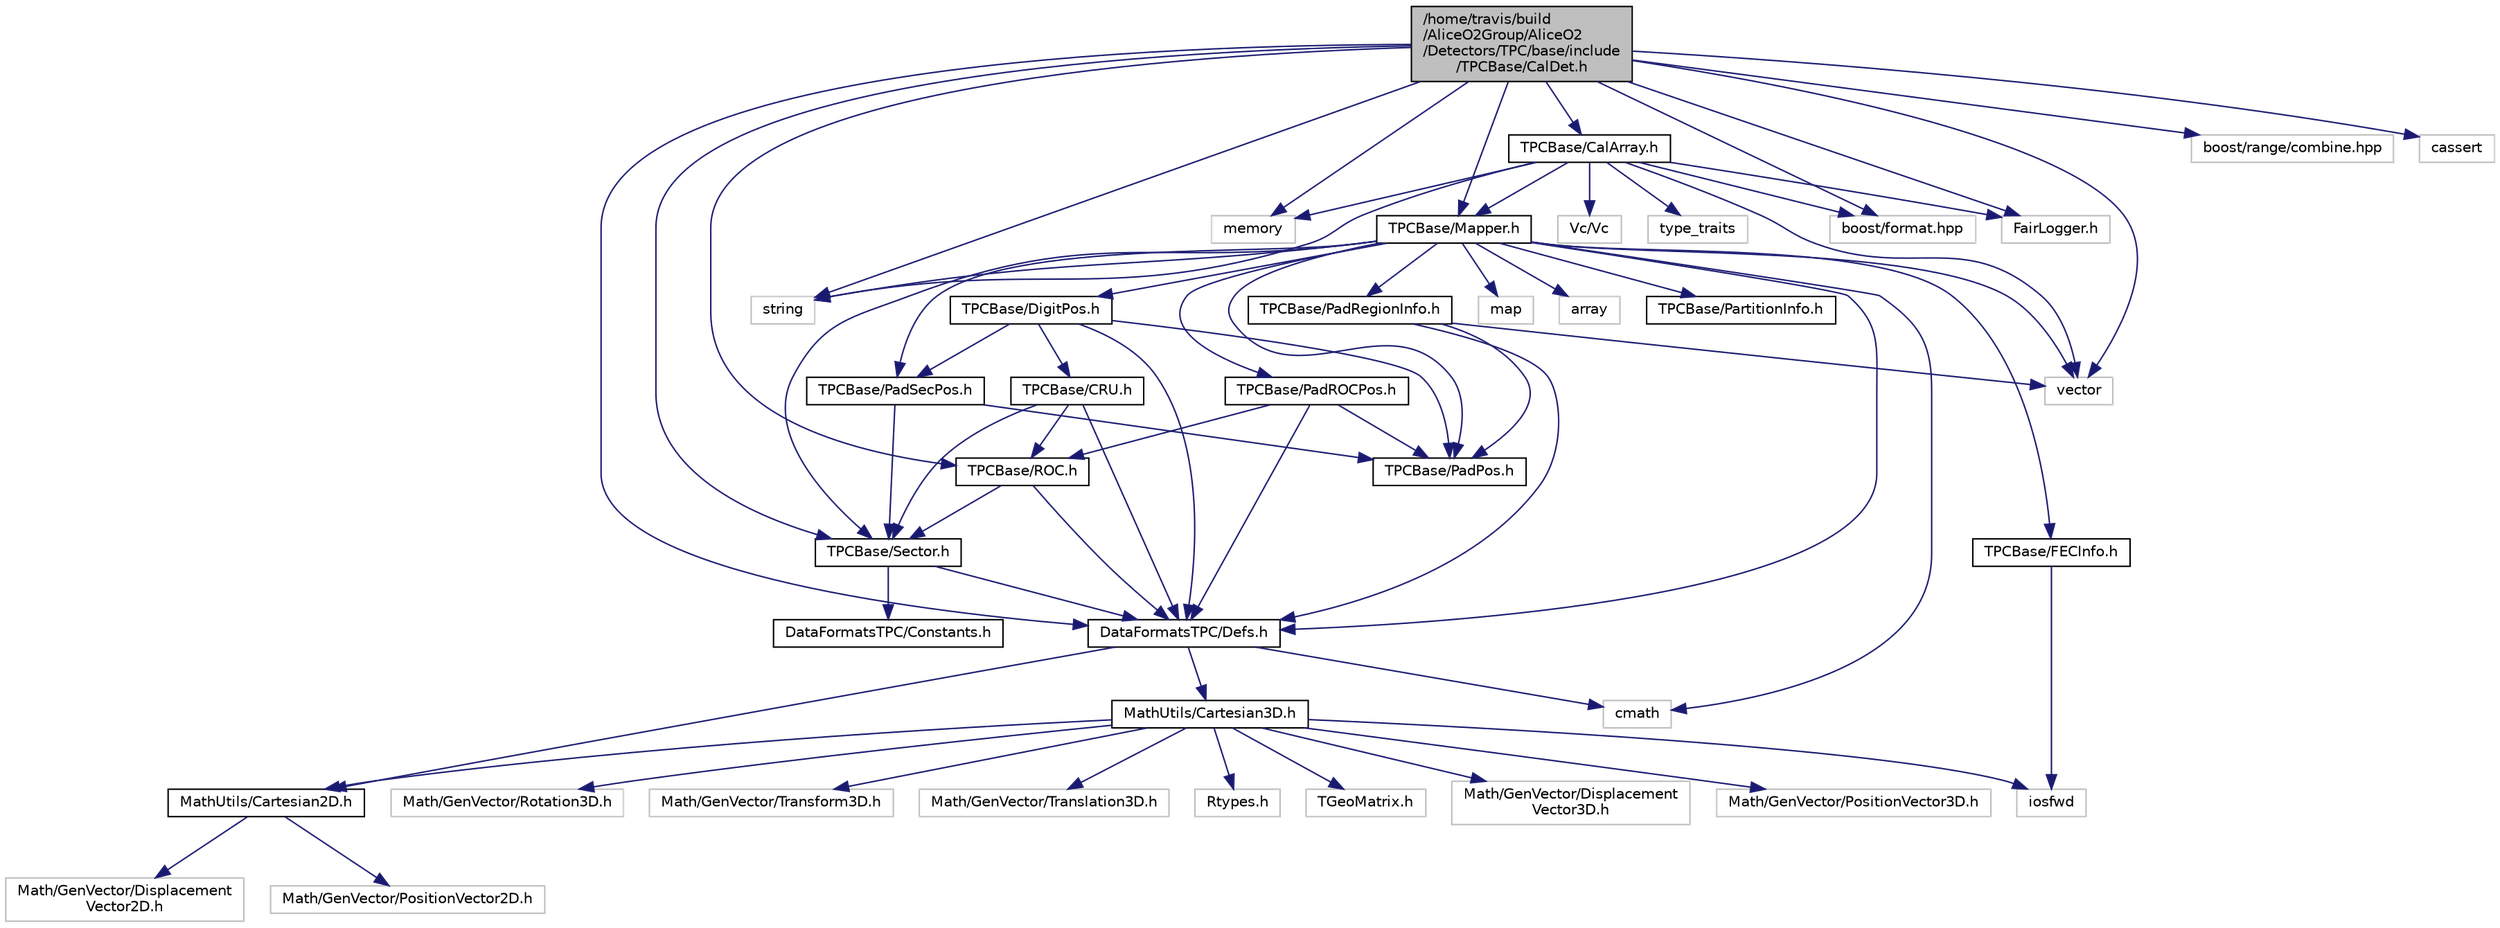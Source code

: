 digraph "/home/travis/build/AliceO2Group/AliceO2/Detectors/TPC/base/include/TPCBase/CalDet.h"
{
 // INTERACTIVE_SVG=YES
  bgcolor="transparent";
  edge [fontname="Helvetica",fontsize="10",labelfontname="Helvetica",labelfontsize="10"];
  node [fontname="Helvetica",fontsize="10",shape=record];
  Node1 [label="/home/travis/build\l/AliceO2Group/AliceO2\l/Detectors/TPC/base/include\l/TPCBase/CalDet.h",height=0.2,width=0.4,color="black", fillcolor="grey75", style="filled" fontcolor="black"];
  Node1 -> Node2 [color="midnightblue",fontsize="10",style="solid",fontname="Helvetica"];
  Node2 [label="memory",height=0.2,width=0.4,color="grey75"];
  Node1 -> Node3 [color="midnightblue",fontsize="10",style="solid",fontname="Helvetica"];
  Node3 [label="vector",height=0.2,width=0.4,color="grey75"];
  Node1 -> Node4 [color="midnightblue",fontsize="10",style="solid",fontname="Helvetica"];
  Node4 [label="string",height=0.2,width=0.4,color="grey75"];
  Node1 -> Node5 [color="midnightblue",fontsize="10",style="solid",fontname="Helvetica"];
  Node5 [label="boost/format.hpp",height=0.2,width=0.4,color="grey75"];
  Node1 -> Node6 [color="midnightblue",fontsize="10",style="solid",fontname="Helvetica"];
  Node6 [label="boost/range/combine.hpp",height=0.2,width=0.4,color="grey75"];
  Node1 -> Node7 [color="midnightblue",fontsize="10",style="solid",fontname="Helvetica"];
  Node7 [label="cassert",height=0.2,width=0.4,color="grey75"];
  Node1 -> Node8 [color="midnightblue",fontsize="10",style="solid",fontname="Helvetica"];
  Node8 [label="FairLogger.h",height=0.2,width=0.4,color="grey75"];
  Node1 -> Node9 [color="midnightblue",fontsize="10",style="solid",fontname="Helvetica"];
  Node9 [label="DataFormatsTPC/Defs.h",height=0.2,width=0.4,color="black",URL="$d1/d73/Defs_8h.html",tooltip="Common definitions for 2D coordinates. "];
  Node9 -> Node10 [color="midnightblue",fontsize="10",style="solid",fontname="Helvetica"];
  Node10 [label="cmath",height=0.2,width=0.4,color="grey75"];
  Node9 -> Node11 [color="midnightblue",fontsize="10",style="solid",fontname="Helvetica"];
  Node11 [label="MathUtils/Cartesian2D.h",height=0.2,width=0.4,color="black",URL="$d2/dd0/Cartesian2D_8h.html"];
  Node11 -> Node12 [color="midnightblue",fontsize="10",style="solid",fontname="Helvetica"];
  Node12 [label="Math/GenVector/Displacement\lVector2D.h",height=0.2,width=0.4,color="grey75"];
  Node11 -> Node13 [color="midnightblue",fontsize="10",style="solid",fontname="Helvetica"];
  Node13 [label="Math/GenVector/PositionVector2D.h",height=0.2,width=0.4,color="grey75"];
  Node9 -> Node14 [color="midnightblue",fontsize="10",style="solid",fontname="Helvetica"];
  Node14 [label="MathUtils/Cartesian3D.h",height=0.2,width=0.4,color="black",URL="$dd/d76/Cartesian3D_8h.html"];
  Node14 -> Node15 [color="midnightblue",fontsize="10",style="solid",fontname="Helvetica"];
  Node15 [label="Math/GenVector/Displacement\lVector3D.h",height=0.2,width=0.4,color="grey75"];
  Node14 -> Node16 [color="midnightblue",fontsize="10",style="solid",fontname="Helvetica"];
  Node16 [label="Math/GenVector/PositionVector3D.h",height=0.2,width=0.4,color="grey75"];
  Node14 -> Node17 [color="midnightblue",fontsize="10",style="solid",fontname="Helvetica"];
  Node17 [label="Math/GenVector/Rotation3D.h",height=0.2,width=0.4,color="grey75"];
  Node14 -> Node18 [color="midnightblue",fontsize="10",style="solid",fontname="Helvetica"];
  Node18 [label="Math/GenVector/Transform3D.h",height=0.2,width=0.4,color="grey75"];
  Node14 -> Node19 [color="midnightblue",fontsize="10",style="solid",fontname="Helvetica"];
  Node19 [label="Math/GenVector/Translation3D.h",height=0.2,width=0.4,color="grey75"];
  Node14 -> Node20 [color="midnightblue",fontsize="10",style="solid",fontname="Helvetica"];
  Node20 [label="Rtypes.h",height=0.2,width=0.4,color="grey75"];
  Node14 -> Node21 [color="midnightblue",fontsize="10",style="solid",fontname="Helvetica"];
  Node21 [label="TGeoMatrix.h",height=0.2,width=0.4,color="grey75"];
  Node14 -> Node22 [color="midnightblue",fontsize="10",style="solid",fontname="Helvetica"];
  Node22 [label="iosfwd",height=0.2,width=0.4,color="grey75"];
  Node14 -> Node11 [color="midnightblue",fontsize="10",style="solid",fontname="Helvetica"];
  Node1 -> Node23 [color="midnightblue",fontsize="10",style="solid",fontname="Helvetica"];
  Node23 [label="TPCBase/Mapper.h",height=0.2,width=0.4,color="black",URL="$d7/d2c/Mapper_8h.html"];
  Node23 -> Node24 [color="midnightblue",fontsize="10",style="solid",fontname="Helvetica"];
  Node24 [label="map",height=0.2,width=0.4,color="grey75"];
  Node23 -> Node3 [color="midnightblue",fontsize="10",style="solid",fontname="Helvetica"];
  Node23 -> Node25 [color="midnightblue",fontsize="10",style="solid",fontname="Helvetica"];
  Node25 [label="array",height=0.2,width=0.4,color="grey75"];
  Node23 -> Node4 [color="midnightblue",fontsize="10",style="solid",fontname="Helvetica"];
  Node23 -> Node10 [color="midnightblue",fontsize="10",style="solid",fontname="Helvetica"];
  Node23 -> Node9 [color="midnightblue",fontsize="10",style="solid",fontname="Helvetica"];
  Node23 -> Node26 [color="midnightblue",fontsize="10",style="solid",fontname="Helvetica"];
  Node26 [label="TPCBase/PadPos.h",height=0.2,width=0.4,color="black",URL="$de/d41/PadPos_8h.html"];
  Node23 -> Node27 [color="midnightblue",fontsize="10",style="solid",fontname="Helvetica"];
  Node27 [label="TPCBase/PadSecPos.h",height=0.2,width=0.4,color="black",URL="$dd/d0b/PadSecPos_8h.html"];
  Node27 -> Node28 [color="midnightblue",fontsize="10",style="solid",fontname="Helvetica"];
  Node28 [label="TPCBase/Sector.h",height=0.2,width=0.4,color="black",URL="$d3/dd6/Sector_8h.html"];
  Node28 -> Node29 [color="midnightblue",fontsize="10",style="solid",fontname="Helvetica"];
  Node29 [label="DataFormatsTPC/Constants.h",height=0.2,width=0.4,color="black",URL="$d0/dda/DataFormats_2Detectors_2TPC_2include_2DataFormatsTPC_2Constants_8h.html"];
  Node28 -> Node9 [color="midnightblue",fontsize="10",style="solid",fontname="Helvetica"];
  Node27 -> Node26 [color="midnightblue",fontsize="10",style="solid",fontname="Helvetica"];
  Node23 -> Node30 [color="midnightblue",fontsize="10",style="solid",fontname="Helvetica"];
  Node30 [label="TPCBase/PadROCPos.h",height=0.2,width=0.4,color="black",URL="$da/d61/PadROCPos_8h.html"];
  Node30 -> Node9 [color="midnightblue",fontsize="10",style="solid",fontname="Helvetica"];
  Node30 -> Node31 [color="midnightblue",fontsize="10",style="solid",fontname="Helvetica"];
  Node31 [label="TPCBase/ROC.h",height=0.2,width=0.4,color="black",URL="$dc/d14/ROC_8h.html"];
  Node31 -> Node9 [color="midnightblue",fontsize="10",style="solid",fontname="Helvetica"];
  Node31 -> Node28 [color="midnightblue",fontsize="10",style="solid",fontname="Helvetica"];
  Node30 -> Node26 [color="midnightblue",fontsize="10",style="solid",fontname="Helvetica"];
  Node23 -> Node32 [color="midnightblue",fontsize="10",style="solid",fontname="Helvetica"];
  Node32 [label="TPCBase/DigitPos.h",height=0.2,width=0.4,color="black",URL="$d3/d54/DigitPos_8h.html"];
  Node32 -> Node9 [color="midnightblue",fontsize="10",style="solid",fontname="Helvetica"];
  Node32 -> Node33 [color="midnightblue",fontsize="10",style="solid",fontname="Helvetica"];
  Node33 [label="TPCBase/CRU.h",height=0.2,width=0.4,color="black",URL="$df/d26/CRU_8h.html"];
  Node33 -> Node9 [color="midnightblue",fontsize="10",style="solid",fontname="Helvetica"];
  Node33 -> Node28 [color="midnightblue",fontsize="10",style="solid",fontname="Helvetica"];
  Node33 -> Node31 [color="midnightblue",fontsize="10",style="solid",fontname="Helvetica"];
  Node32 -> Node26 [color="midnightblue",fontsize="10",style="solid",fontname="Helvetica"];
  Node32 -> Node27 [color="midnightblue",fontsize="10",style="solid",fontname="Helvetica"];
  Node23 -> Node34 [color="midnightblue",fontsize="10",style="solid",fontname="Helvetica"];
  Node34 [label="TPCBase/FECInfo.h",height=0.2,width=0.4,color="black",URL="$d1/d1f/FECInfo_8h.html"];
  Node34 -> Node22 [color="midnightblue",fontsize="10",style="solid",fontname="Helvetica"];
  Node23 -> Node35 [color="midnightblue",fontsize="10",style="solid",fontname="Helvetica"];
  Node35 [label="TPCBase/PadRegionInfo.h",height=0.2,width=0.4,color="black",URL="$da/d9d/PadRegionInfo_8h.html"];
  Node35 -> Node3 [color="midnightblue",fontsize="10",style="solid",fontname="Helvetica"];
  Node35 -> Node9 [color="midnightblue",fontsize="10",style="solid",fontname="Helvetica"];
  Node35 -> Node26 [color="midnightblue",fontsize="10",style="solid",fontname="Helvetica"];
  Node23 -> Node36 [color="midnightblue",fontsize="10",style="solid",fontname="Helvetica"];
  Node36 [label="TPCBase/PartitionInfo.h",height=0.2,width=0.4,color="black",URL="$d6/d42/PartitionInfo_8h.html"];
  Node23 -> Node28 [color="midnightblue",fontsize="10",style="solid",fontname="Helvetica"];
  Node1 -> Node31 [color="midnightblue",fontsize="10",style="solid",fontname="Helvetica"];
  Node1 -> Node28 [color="midnightblue",fontsize="10",style="solid",fontname="Helvetica"];
  Node1 -> Node37 [color="midnightblue",fontsize="10",style="solid",fontname="Helvetica"];
  Node37 [label="TPCBase/CalArray.h",height=0.2,width=0.4,color="black",URL="$db/d9b/CalArray_8h.html"];
  Node37 -> Node38 [color="midnightblue",fontsize="10",style="solid",fontname="Helvetica"];
  Node38 [label="Vc/Vc",height=0.2,width=0.4,color="grey75"];
  Node37 -> Node2 [color="midnightblue",fontsize="10",style="solid",fontname="Helvetica"];
  Node37 -> Node3 [color="midnightblue",fontsize="10",style="solid",fontname="Helvetica"];
  Node37 -> Node4 [color="midnightblue",fontsize="10",style="solid",fontname="Helvetica"];
  Node37 -> Node39 [color="midnightblue",fontsize="10",style="solid",fontname="Helvetica"];
  Node39 [label="type_traits",height=0.2,width=0.4,color="grey75"];
  Node37 -> Node5 [color="midnightblue",fontsize="10",style="solid",fontname="Helvetica"];
  Node37 -> Node8 [color="midnightblue",fontsize="10",style="solid",fontname="Helvetica"];
  Node37 -> Node23 [color="midnightblue",fontsize="10",style="solid",fontname="Helvetica"];
}
